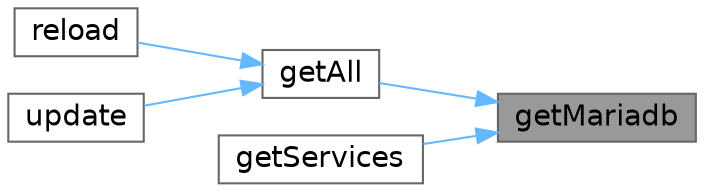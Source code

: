 digraph "getMariadb"
{
 // LATEX_PDF_SIZE
  bgcolor="transparent";
  edge [fontname=Helvetica,fontsize=14,labelfontname=Helvetica,labelfontsize=14];
  node [fontname=Helvetica,fontsize=14,shape=box,height=0.2,width=0.4];
  rankdir="RL";
  Node1 [id="Node000001",label="getMariadb",height=0.2,width=0.4,color="gray40", fillcolor="grey60", style="filled", fontcolor="black",tooltip=" "];
  Node1 -> Node2 [id="edge1_Node000001_Node000002",dir="back",color="steelblue1",style="solid",tooltip=" "];
  Node2 [id="Node000002",label="getAll",height=0.2,width=0.4,color="grey40", fillcolor="white", style="filled",URL="$de/d54/classBins.html#aba0d5b303383fb5b1fabb5fd01cd3800",tooltip=" "];
  Node2 -> Node3 [id="edge2_Node000002_Node000003",dir="back",color="steelblue1",style="solid",tooltip=" "];
  Node3 [id="Node000003",label="reload",height=0.2,width=0.4,color="grey40", fillcolor="white", style="filled",URL="$de/d54/classBins.html#a7b2a44f6ec87a111c1bc3cc911cd15f5",tooltip=" "];
  Node2 -> Node4 [id="edge3_Node000002_Node000004",dir="back",color="steelblue1",style="solid",tooltip=" "];
  Node4 [id="Node000004",label="update",height=0.2,width=0.4,color="grey40", fillcolor="white", style="filled",URL="$de/d54/classBins.html#a842e4774e3b3601a005b995c02f7e883",tooltip=" "];
  Node1 -> Node5 [id="edge4_Node000001_Node000005",dir="back",color="steelblue1",style="solid",tooltip=" "];
  Node5 [id="Node000005",label="getServices",height=0.2,width=0.4,color="grey40", fillcolor="white", style="filled",URL="$de/d54/classBins.html#a36d7e45e7f713b49a02b4988be6cbcd1",tooltip=" "];
}
